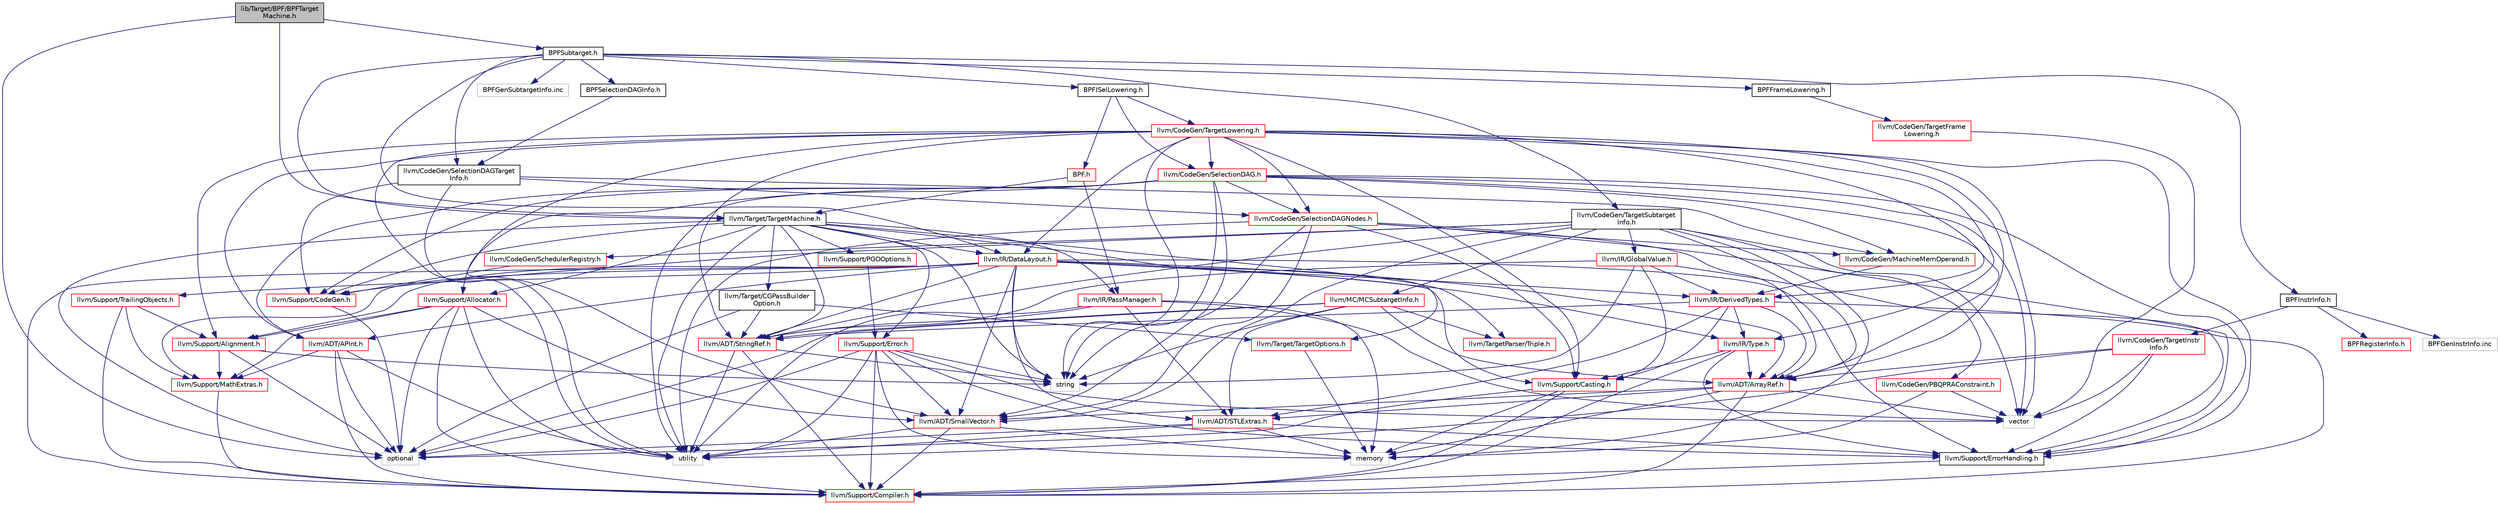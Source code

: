 digraph "lib/Target/BPF/BPFTargetMachine.h"
{
 // LATEX_PDF_SIZE
  bgcolor="transparent";
  edge [fontname="Helvetica",fontsize="10",labelfontname="Helvetica",labelfontsize="10"];
  node [fontname="Helvetica",fontsize="10",shape=record];
  Node1 [label="lib/Target/BPF/BPFTarget\lMachine.h",height=0.2,width=0.4,color="black", fillcolor="grey75", style="filled", fontcolor="black",tooltip=" "];
  Node1 -> Node2 [color="midnightblue",fontsize="10",style="solid",fontname="Helvetica"];
  Node2 [label="BPFSubtarget.h",height=0.2,width=0.4,color="black",URL="$BPFSubtarget_8h.html",tooltip=" "];
  Node2 -> Node3 [color="midnightblue",fontsize="10",style="solid",fontname="Helvetica"];
  Node3 [label="BPFFrameLowering.h",height=0.2,width=0.4,color="black",URL="$BPFFrameLowering_8h.html",tooltip=" "];
  Node3 -> Node4 [color="midnightblue",fontsize="10",style="solid",fontname="Helvetica"];
  Node4 [label="llvm/CodeGen/TargetFrame\lLowering.h",height=0.2,width=0.4,color="red",URL="$TargetFrameLowering_8h.html",tooltip=" "];
  Node4 -> Node88 [color="midnightblue",fontsize="10",style="solid",fontname="Helvetica"];
  Node88 [label="vector",height=0.2,width=0.4,color="grey75",tooltip=" "];
  Node2 -> Node144 [color="midnightblue",fontsize="10",style="solid",fontname="Helvetica"];
  Node144 [label="BPFISelLowering.h",height=0.2,width=0.4,color="black",URL="$BPFISelLowering_8h.html",tooltip=" "];
  Node144 -> Node145 [color="midnightblue",fontsize="10",style="solid",fontname="Helvetica"];
  Node145 [label="BPF.h",height=0.2,width=0.4,color="red",URL="$BPF_8h.html",tooltip=" "];
  Node145 -> Node181 [color="midnightblue",fontsize="10",style="solid",fontname="Helvetica"];
  Node181 [label="llvm/IR/PassManager.h",height=0.2,width=0.4,color="red",URL="$PassManager_8h.html",tooltip=" "];
  Node181 -> Node65 [color="midnightblue",fontsize="10",style="solid",fontname="Helvetica"];
  Node65 [label="llvm/ADT/STLExtras.h",height=0.2,width=0.4,color="red",URL="$STLExtras_8h.html",tooltip=" "];
  Node65 -> Node10 [color="midnightblue",fontsize="10",style="solid",fontname="Helvetica"];
  Node10 [label="llvm/Support/ErrorHandling.h",height=0.2,width=0.4,color="black",URL="$Support_2ErrorHandling_8h.html",tooltip=" "];
  Node10 -> Node11 [color="midnightblue",fontsize="10",style="solid",fontname="Helvetica"];
  Node11 [label="llvm/Support/Compiler.h",height=0.2,width=0.4,color="red",URL="$Compiler_8h.html",tooltip=" "];
  Node65 -> Node31 [color="midnightblue",fontsize="10",style="solid",fontname="Helvetica"];
  Node31 [label="memory",height=0.2,width=0.4,color="grey75",tooltip=" "];
  Node65 -> Node39 [color="midnightblue",fontsize="10",style="solid",fontname="Helvetica"];
  Node39 [label="optional",height=0.2,width=0.4,color="grey75",tooltip=" "];
  Node65 -> Node8 [color="midnightblue",fontsize="10",style="solid",fontname="Helvetica"];
  Node8 [label="utility",height=0.2,width=0.4,color="grey75",tooltip=" "];
  Node181 -> Node33 [color="midnightblue",fontsize="10",style="solid",fontname="Helvetica"];
  Node33 [label="llvm/ADT/StringRef.h",height=0.2,width=0.4,color="red",URL="$StringRef_8h.html",tooltip=" "];
  Node33 -> Node11 [color="midnightblue",fontsize="10",style="solid",fontname="Helvetica"];
  Node33 -> Node40 [color="midnightblue",fontsize="10",style="solid",fontname="Helvetica"];
  Node40 [label="string",height=0.2,width=0.4,color="grey75",tooltip=" "];
  Node33 -> Node8 [color="midnightblue",fontsize="10",style="solid",fontname="Helvetica"];
  Node181 -> Node31 [color="midnightblue",fontsize="10",style="solid",fontname="Helvetica"];
  Node181 -> Node8 [color="midnightblue",fontsize="10",style="solid",fontname="Helvetica"];
  Node181 -> Node88 [color="midnightblue",fontsize="10",style="solid",fontname="Helvetica"];
  Node145 -> Node218 [color="midnightblue",fontsize="10",style="solid",fontname="Helvetica"];
  Node218 [label="llvm/Target/TargetMachine.h",height=0.2,width=0.4,color="black",URL="$Target_2TargetMachine_8h.html",tooltip=" "];
  Node218 -> Node33 [color="midnightblue",fontsize="10",style="solid",fontname="Helvetica"];
  Node218 -> Node200 [color="midnightblue",fontsize="10",style="solid",fontname="Helvetica"];
  Node200 [label="llvm/IR/DataLayout.h",height=0.2,width=0.4,color="red",URL="$DataLayout_8h.html",tooltip=" "];
  Node200 -> Node160 [color="midnightblue",fontsize="10",style="solid",fontname="Helvetica"];
  Node160 [label="llvm/ADT/APInt.h",height=0.2,width=0.4,color="red",URL="$APInt_8h.html",tooltip=" "];
  Node160 -> Node11 [color="midnightblue",fontsize="10",style="solid",fontname="Helvetica"];
  Node160 -> Node14 [color="midnightblue",fontsize="10",style="solid",fontname="Helvetica"];
  Node14 [label="llvm/Support/MathExtras.h",height=0.2,width=0.4,color="red",URL="$MathExtras_8h.html",tooltip=" "];
  Node14 -> Node11 [color="midnightblue",fontsize="10",style="solid",fontname="Helvetica"];
  Node160 -> Node39 [color="midnightblue",fontsize="10",style="solid",fontname="Helvetica"];
  Node160 -> Node8 [color="midnightblue",fontsize="10",style="solid",fontname="Helvetica"];
  Node200 -> Node86 [color="midnightblue",fontsize="10",style="solid",fontname="Helvetica"];
  Node86 [label="llvm/ADT/ArrayRef.h",height=0.2,width=0.4,color="red",URL="$ArrayRef_8h.html",tooltip=" "];
  Node86 -> Node23 [color="midnightblue",fontsize="10",style="solid",fontname="Helvetica"];
  Node23 [label="llvm/ADT/SmallVector.h",height=0.2,width=0.4,color="red",URL="$SmallVector_8h.html",tooltip=" "];
  Node23 -> Node11 [color="midnightblue",fontsize="10",style="solid",fontname="Helvetica"];
  Node23 -> Node31 [color="midnightblue",fontsize="10",style="solid",fontname="Helvetica"];
  Node23 -> Node8 [color="midnightblue",fontsize="10",style="solid",fontname="Helvetica"];
  Node86 -> Node65 [color="midnightblue",fontsize="10",style="solid",fontname="Helvetica"];
  Node86 -> Node11 [color="midnightblue",fontsize="10",style="solid",fontname="Helvetica"];
  Node86 -> Node31 [color="midnightblue",fontsize="10",style="solid",fontname="Helvetica"];
  Node86 -> Node88 [color="midnightblue",fontsize="10",style="solid",fontname="Helvetica"];
  Node200 -> Node65 [color="midnightblue",fontsize="10",style="solid",fontname="Helvetica"];
  Node200 -> Node23 [color="midnightblue",fontsize="10",style="solid",fontname="Helvetica"];
  Node200 -> Node33 [color="midnightblue",fontsize="10",style="solid",fontname="Helvetica"];
  Node200 -> Node109 [color="midnightblue",fontsize="10",style="solid",fontname="Helvetica"];
  Node109 [label="llvm/IR/DerivedTypes.h",height=0.2,width=0.4,color="red",URL="$DerivedTypes_8h.html",tooltip=" "];
  Node109 -> Node86 [color="midnightblue",fontsize="10",style="solid",fontname="Helvetica"];
  Node109 -> Node65 [color="midnightblue",fontsize="10",style="solid",fontname="Helvetica"];
  Node109 -> Node33 [color="midnightblue",fontsize="10",style="solid",fontname="Helvetica"];
  Node109 -> Node110 [color="midnightblue",fontsize="10",style="solid",fontname="Helvetica"];
  Node110 [label="llvm/IR/Type.h",height=0.2,width=0.4,color="red",URL="$Type_8h.html",tooltip=" "];
  Node110 -> Node86 [color="midnightblue",fontsize="10",style="solid",fontname="Helvetica"];
  Node110 -> Node75 [color="midnightblue",fontsize="10",style="solid",fontname="Helvetica"];
  Node75 [label="llvm/Support/Casting.h",height=0.2,width=0.4,color="red",URL="$Casting_8h.html",tooltip=" "];
  Node75 -> Node11 [color="midnightblue",fontsize="10",style="solid",fontname="Helvetica"];
  Node75 -> Node31 [color="midnightblue",fontsize="10",style="solid",fontname="Helvetica"];
  Node75 -> Node39 [color="midnightblue",fontsize="10",style="solid",fontname="Helvetica"];
  Node110 -> Node11 [color="midnightblue",fontsize="10",style="solid",fontname="Helvetica"];
  Node110 -> Node10 [color="midnightblue",fontsize="10",style="solid",fontname="Helvetica"];
  Node109 -> Node75 [color="midnightblue",fontsize="10",style="solid",fontname="Helvetica"];
  Node109 -> Node11 [color="midnightblue",fontsize="10",style="solid",fontname="Helvetica"];
  Node200 -> Node110 [color="midnightblue",fontsize="10",style="solid",fontname="Helvetica"];
  Node200 -> Node96 [color="midnightblue",fontsize="10",style="solid",fontname="Helvetica"];
  Node96 [label="llvm/Support/Alignment.h",height=0.2,width=0.4,color="red",URL="$Alignment_8h.html",tooltip=" "];
  Node96 -> Node14 [color="midnightblue",fontsize="10",style="solid",fontname="Helvetica"];
  Node96 -> Node39 [color="midnightblue",fontsize="10",style="solid",fontname="Helvetica"];
  Node96 -> Node40 [color="midnightblue",fontsize="10",style="solid",fontname="Helvetica"];
  Node200 -> Node75 [color="midnightblue",fontsize="10",style="solid",fontname="Helvetica"];
  Node200 -> Node11 [color="midnightblue",fontsize="10",style="solid",fontname="Helvetica"];
  Node200 -> Node10 [color="midnightblue",fontsize="10",style="solid",fontname="Helvetica"];
  Node200 -> Node14 [color="midnightblue",fontsize="10",style="solid",fontname="Helvetica"];
  Node200 -> Node136 [color="midnightblue",fontsize="10",style="solid",fontname="Helvetica"];
  Node136 [label="llvm/Support/TrailingObjects.h",height=0.2,width=0.4,color="red",URL="$TrailingObjects_8h.html",tooltip=" "];
  Node136 -> Node96 [color="midnightblue",fontsize="10",style="solid",fontname="Helvetica"];
  Node136 -> Node11 [color="midnightblue",fontsize="10",style="solid",fontname="Helvetica"];
  Node136 -> Node14 [color="midnightblue",fontsize="10",style="solid",fontname="Helvetica"];
  Node200 -> Node40 [color="midnightblue",fontsize="10",style="solid",fontname="Helvetica"];
  Node218 -> Node181 [color="midnightblue",fontsize="10",style="solid",fontname="Helvetica"];
  Node218 -> Node135 [color="midnightblue",fontsize="10",style="solid",fontname="Helvetica"];
  Node135 [label="llvm/Support/Allocator.h",height=0.2,width=0.4,color="red",URL="$Allocator_8h.html",tooltip=" "];
  Node135 -> Node23 [color="midnightblue",fontsize="10",style="solid",fontname="Helvetica"];
  Node135 -> Node96 [color="midnightblue",fontsize="10",style="solid",fontname="Helvetica"];
  Node135 -> Node11 [color="midnightblue",fontsize="10",style="solid",fontname="Helvetica"];
  Node135 -> Node14 [color="midnightblue",fontsize="10",style="solid",fontname="Helvetica"];
  Node135 -> Node39 [color="midnightblue",fontsize="10",style="solid",fontname="Helvetica"];
  Node135 -> Node8 [color="midnightblue",fontsize="10",style="solid",fontname="Helvetica"];
  Node218 -> Node186 [color="midnightblue",fontsize="10",style="solid",fontname="Helvetica"];
  Node186 [label="llvm/Support/CodeGen.h",height=0.2,width=0.4,color="red",URL="$CodeGen_8h.html",tooltip=" "];
  Node186 -> Node39 [color="midnightblue",fontsize="10",style="solid",fontname="Helvetica"];
  Node218 -> Node165 [color="midnightblue",fontsize="10",style="solid",fontname="Helvetica"];
  Node165 [label="llvm/Support/Error.h",height=0.2,width=0.4,color="red",URL="$Support_2Error_8h.html",tooltip=" "];
  Node165 -> Node23 [color="midnightblue",fontsize="10",style="solid",fontname="Helvetica"];
  Node165 -> Node11 [color="midnightblue",fontsize="10",style="solid",fontname="Helvetica"];
  Node165 -> Node10 [color="midnightblue",fontsize="10",style="solid",fontname="Helvetica"];
  Node165 -> Node31 [color="midnightblue",fontsize="10",style="solid",fontname="Helvetica"];
  Node165 -> Node39 [color="midnightblue",fontsize="10",style="solid",fontname="Helvetica"];
  Node165 -> Node40 [color="midnightblue",fontsize="10",style="solid",fontname="Helvetica"];
  Node165 -> Node8 [color="midnightblue",fontsize="10",style="solid",fontname="Helvetica"];
  Node165 -> Node88 [color="midnightblue",fontsize="10",style="solid",fontname="Helvetica"];
  Node218 -> Node219 [color="midnightblue",fontsize="10",style="solid",fontname="Helvetica"];
  Node219 [label="llvm/Support/PGOOptions.h",height=0.2,width=0.4,color="red",URL="$PGOOptions_8h.html",tooltip=" "];
  Node219 -> Node165 [color="midnightblue",fontsize="10",style="solid",fontname="Helvetica"];
  Node218 -> Node222 [color="midnightblue",fontsize="10",style="solid",fontname="Helvetica"];
  Node222 [label="llvm/Target/CGPassBuilder\lOption.h",height=0.2,width=0.4,color="black",URL="$CGPassBuilderOption_8h.html",tooltip=" "];
  Node222 -> Node33 [color="midnightblue",fontsize="10",style="solid",fontname="Helvetica"];
  Node222 -> Node223 [color="midnightblue",fontsize="10",style="solid",fontname="Helvetica"];
  Node223 [label="llvm/Target/TargetOptions.h",height=0.2,width=0.4,color="red",URL="$TargetOptions_8h.html",tooltip=" "];
  Node223 -> Node31 [color="midnightblue",fontsize="10",style="solid",fontname="Helvetica"];
  Node222 -> Node39 [color="midnightblue",fontsize="10",style="solid",fontname="Helvetica"];
  Node218 -> Node223 [color="midnightblue",fontsize="10",style="solid",fontname="Helvetica"];
  Node218 -> Node154 [color="midnightblue",fontsize="10",style="solid",fontname="Helvetica"];
  Node154 [label="llvm/TargetParser/Triple.h",height=0.2,width=0.4,color="red",URL="$Triple_8h.html",tooltip=" "];
  Node218 -> Node39 [color="midnightblue",fontsize="10",style="solid",fontname="Helvetica"];
  Node218 -> Node40 [color="midnightblue",fontsize="10",style="solid",fontname="Helvetica"];
  Node218 -> Node8 [color="midnightblue",fontsize="10",style="solid",fontname="Helvetica"];
  Node144 -> Node228 [color="midnightblue",fontsize="10",style="solid",fontname="Helvetica"];
  Node228 [label="llvm/CodeGen/SelectionDAG.h",height=0.2,width=0.4,color="red",URL="$SelectionDAG_8h.html",tooltip=" "];
  Node228 -> Node160 [color="midnightblue",fontsize="10",style="solid",fontname="Helvetica"];
  Node228 -> Node86 [color="midnightblue",fontsize="10",style="solid",fontname="Helvetica"];
  Node228 -> Node23 [color="midnightblue",fontsize="10",style="solid",fontname="Helvetica"];
  Node228 -> Node72 [color="midnightblue",fontsize="10",style="solid",fontname="Helvetica"];
  Node72 [label="llvm/CodeGen/MachineMemOperand.h",height=0.2,width=0.4,color="red",URL="$MachineMemOperand_8h.html",tooltip=" "];
  Node72 -> Node109 [color="midnightblue",fontsize="10",style="solid",fontname="Helvetica"];
  Node228 -> Node238 [color="midnightblue",fontsize="10",style="solid",fontname="Helvetica"];
  Node238 [label="llvm/CodeGen/SelectionDAGNodes.h",height=0.2,width=0.4,color="red",URL="$SelectionDAGNodes_8h.html",tooltip=" "];
  Node238 -> Node86 [color="midnightblue",fontsize="10",style="solid",fontname="Helvetica"];
  Node238 -> Node23 [color="midnightblue",fontsize="10",style="solid",fontname="Helvetica"];
  Node238 -> Node72 [color="midnightblue",fontsize="10",style="solid",fontname="Helvetica"];
  Node238 -> Node75 [color="midnightblue",fontsize="10",style="solid",fontname="Helvetica"];
  Node238 -> Node10 [color="midnightblue",fontsize="10",style="solid",fontname="Helvetica"];
  Node238 -> Node40 [color="midnightblue",fontsize="10",style="solid",fontname="Helvetica"];
  Node238 -> Node8 [color="midnightblue",fontsize="10",style="solid",fontname="Helvetica"];
  Node228 -> Node135 [color="midnightblue",fontsize="10",style="solid",fontname="Helvetica"];
  Node228 -> Node186 [color="midnightblue",fontsize="10",style="solid",fontname="Helvetica"];
  Node228 -> Node10 [color="midnightblue",fontsize="10",style="solid",fontname="Helvetica"];
  Node228 -> Node40 [color="midnightblue",fontsize="10",style="solid",fontname="Helvetica"];
  Node228 -> Node8 [color="midnightblue",fontsize="10",style="solid",fontname="Helvetica"];
  Node228 -> Node88 [color="midnightblue",fontsize="10",style="solid",fontname="Helvetica"];
  Node144 -> Node247 [color="midnightblue",fontsize="10",style="solid",fontname="Helvetica"];
  Node247 [label="llvm/CodeGen/TargetLowering.h",height=0.2,width=0.4,color="red",URL="$TargetLowering_8h.html",tooltip=" "];
  Node247 -> Node160 [color="midnightblue",fontsize="10",style="solid",fontname="Helvetica"];
  Node247 -> Node86 [color="midnightblue",fontsize="10",style="solid",fontname="Helvetica"];
  Node247 -> Node23 [color="midnightblue",fontsize="10",style="solid",fontname="Helvetica"];
  Node247 -> Node33 [color="midnightblue",fontsize="10",style="solid",fontname="Helvetica"];
  Node247 -> Node228 [color="midnightblue",fontsize="10",style="solid",fontname="Helvetica"];
  Node247 -> Node238 [color="midnightblue",fontsize="10",style="solid",fontname="Helvetica"];
  Node247 -> Node200 [color="midnightblue",fontsize="10",style="solid",fontname="Helvetica"];
  Node247 -> Node109 [color="midnightblue",fontsize="10",style="solid",fontname="Helvetica"];
  Node247 -> Node110 [color="midnightblue",fontsize="10",style="solid",fontname="Helvetica"];
  Node247 -> Node96 [color="midnightblue",fontsize="10",style="solid",fontname="Helvetica"];
  Node247 -> Node75 [color="midnightblue",fontsize="10",style="solid",fontname="Helvetica"];
  Node247 -> Node10 [color="midnightblue",fontsize="10",style="solid",fontname="Helvetica"];
  Node247 -> Node40 [color="midnightblue",fontsize="10",style="solid",fontname="Helvetica"];
  Node247 -> Node8 [color="midnightblue",fontsize="10",style="solid",fontname="Helvetica"];
  Node247 -> Node88 [color="midnightblue",fontsize="10",style="solid",fontname="Helvetica"];
  Node2 -> Node262 [color="midnightblue",fontsize="10",style="solid",fontname="Helvetica"];
  Node262 [label="BPFInstrInfo.h",height=0.2,width=0.4,color="black",URL="$BPFInstrInfo_8h.html",tooltip=" "];
  Node262 -> Node263 [color="midnightblue",fontsize="10",style="solid",fontname="Helvetica"];
  Node263 [label="BPFRegisterInfo.h",height=0.2,width=0.4,color="red",URL="$BPFRegisterInfo_8h.html",tooltip=" "];
  Node262 -> Node266 [color="midnightblue",fontsize="10",style="solid",fontname="Helvetica"];
  Node266 [label="llvm/CodeGen/TargetInstr\lInfo.h",height=0.2,width=0.4,color="red",URL="$TargetInstrInfo_8h.html",tooltip=" "];
  Node266 -> Node86 [color="midnightblue",fontsize="10",style="solid",fontname="Helvetica"];
  Node266 -> Node10 [color="midnightblue",fontsize="10",style="solid",fontname="Helvetica"];
  Node266 -> Node8 [color="midnightblue",fontsize="10",style="solid",fontname="Helvetica"];
  Node266 -> Node88 [color="midnightblue",fontsize="10",style="solid",fontname="Helvetica"];
  Node262 -> Node179 [color="midnightblue",fontsize="10",style="solid",fontname="Helvetica"];
  Node179 [label="BPFGenInstrInfo.inc",height=0.2,width=0.4,color="grey75",tooltip=" "];
  Node2 -> Node294 [color="midnightblue",fontsize="10",style="solid",fontname="Helvetica"];
  Node294 [label="BPFSelectionDAGInfo.h",height=0.2,width=0.4,color="black",URL="$BPFSelectionDAGInfo_8h.html",tooltip=" "];
  Node294 -> Node295 [color="midnightblue",fontsize="10",style="solid",fontname="Helvetica"];
  Node295 [label="llvm/CodeGen/SelectionDAGTarget\lInfo.h",height=0.2,width=0.4,color="black",URL="$SelectionDAGTargetInfo_8h.html",tooltip=" "];
  Node295 -> Node72 [color="midnightblue",fontsize="10",style="solid",fontname="Helvetica"];
  Node295 -> Node238 [color="midnightblue",fontsize="10",style="solid",fontname="Helvetica"];
  Node295 -> Node186 [color="midnightblue",fontsize="10",style="solid",fontname="Helvetica"];
  Node295 -> Node8 [color="midnightblue",fontsize="10",style="solid",fontname="Helvetica"];
  Node2 -> Node295 [color="midnightblue",fontsize="10",style="solid",fontname="Helvetica"];
  Node2 -> Node279 [color="midnightblue",fontsize="10",style="solid",fontname="Helvetica"];
  Node279 [label="llvm/CodeGen/TargetSubtarget\lInfo.h",height=0.2,width=0.4,color="black",URL="$TargetSubtargetInfo_8h.html",tooltip=" "];
  Node279 -> Node86 [color="midnightblue",fontsize="10",style="solid",fontname="Helvetica"];
  Node279 -> Node23 [color="midnightblue",fontsize="10",style="solid",fontname="Helvetica"];
  Node279 -> Node33 [color="midnightblue",fontsize="10",style="solid",fontname="Helvetica"];
  Node279 -> Node280 [color="midnightblue",fontsize="10",style="solid",fontname="Helvetica"];
  Node280 [label="llvm/CodeGen/PBQPRAConstraint.h",height=0.2,width=0.4,color="red",URL="$PBQPRAConstraint_8h.html",tooltip=" "];
  Node280 -> Node31 [color="midnightblue",fontsize="10",style="solid",fontname="Helvetica"];
  Node280 -> Node88 [color="midnightblue",fontsize="10",style="solid",fontname="Helvetica"];
  Node279 -> Node281 [color="midnightblue",fontsize="10",style="solid",fontname="Helvetica"];
  Node281 [label="llvm/CodeGen/SchedulerRegistry.h",height=0.2,width=0.4,color="red",URL="$SchedulerRegistry_8h.html",tooltip=" "];
  Node281 -> Node186 [color="midnightblue",fontsize="10",style="solid",fontname="Helvetica"];
  Node279 -> Node196 [color="midnightblue",fontsize="10",style="solid",fontname="Helvetica"];
  Node196 [label="llvm/IR/GlobalValue.h",height=0.2,width=0.4,color="red",URL="$GlobalValue_8h.html",tooltip=" "];
  Node196 -> Node33 [color="midnightblue",fontsize="10",style="solid",fontname="Helvetica"];
  Node196 -> Node109 [color="midnightblue",fontsize="10",style="solid",fontname="Helvetica"];
  Node196 -> Node75 [color="midnightblue",fontsize="10",style="solid",fontname="Helvetica"];
  Node196 -> Node10 [color="midnightblue",fontsize="10",style="solid",fontname="Helvetica"];
  Node196 -> Node40 [color="midnightblue",fontsize="10",style="solid",fontname="Helvetica"];
  Node279 -> Node285 [color="midnightblue",fontsize="10",style="solid",fontname="Helvetica"];
  Node285 [label="llvm/MC/MCSubtargetInfo.h",height=0.2,width=0.4,color="red",URL="$MCSubtargetInfo_8h.html",tooltip=" "];
  Node285 -> Node86 [color="midnightblue",fontsize="10",style="solid",fontname="Helvetica"];
  Node285 -> Node65 [color="midnightblue",fontsize="10",style="solid",fontname="Helvetica"];
  Node285 -> Node33 [color="midnightblue",fontsize="10",style="solid",fontname="Helvetica"];
  Node285 -> Node154 [color="midnightblue",fontsize="10",style="solid",fontname="Helvetica"];
  Node285 -> Node39 [color="midnightblue",fontsize="10",style="solid",fontname="Helvetica"];
  Node285 -> Node40 [color="midnightblue",fontsize="10",style="solid",fontname="Helvetica"];
  Node279 -> Node186 [color="midnightblue",fontsize="10",style="solid",fontname="Helvetica"];
  Node279 -> Node31 [color="midnightblue",fontsize="10",style="solid",fontname="Helvetica"];
  Node279 -> Node88 [color="midnightblue",fontsize="10",style="solid",fontname="Helvetica"];
  Node2 -> Node200 [color="midnightblue",fontsize="10",style="solid",fontname="Helvetica"];
  Node2 -> Node218 [color="midnightblue",fontsize="10",style="solid",fontname="Helvetica"];
  Node2 -> Node180 [color="midnightblue",fontsize="10",style="solid",fontname="Helvetica"];
  Node180 [label="BPFGenSubtargetInfo.inc",height=0.2,width=0.4,color="grey75",tooltip=" "];
  Node1 -> Node218 [color="midnightblue",fontsize="10",style="solid",fontname="Helvetica"];
  Node1 -> Node39 [color="midnightblue",fontsize="10",style="solid",fontname="Helvetica"];
}
